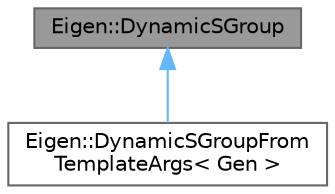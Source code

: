 digraph "Eigen::DynamicSGroup"
{
 // LATEX_PDF_SIZE
  bgcolor="transparent";
  edge [fontname=Helvetica,fontsize=10,labelfontname=Helvetica,labelfontsize=10];
  node [fontname=Helvetica,fontsize=10,shape=box,height=0.2,width=0.4];
  Node1 [id="Node000001",label="Eigen::DynamicSGroup",height=0.2,width=0.4,color="gray40", fillcolor="grey60", style="filled", fontcolor="black",tooltip="Dynamic symmetry group"];
  Node1 -> Node2 [id="edge1_Node000001_Node000002",dir="back",color="steelblue1",style="solid",tooltip=" "];
  Node2 [id="Node000002",label="Eigen::DynamicSGroupFrom\lTemplateArgs\< Gen \>",height=0.2,width=0.4,color="gray40", fillcolor="white", style="filled",URL="$class_eigen_1_1_dynamic_s_group_from_template_args.html",tooltip=" "];
}

